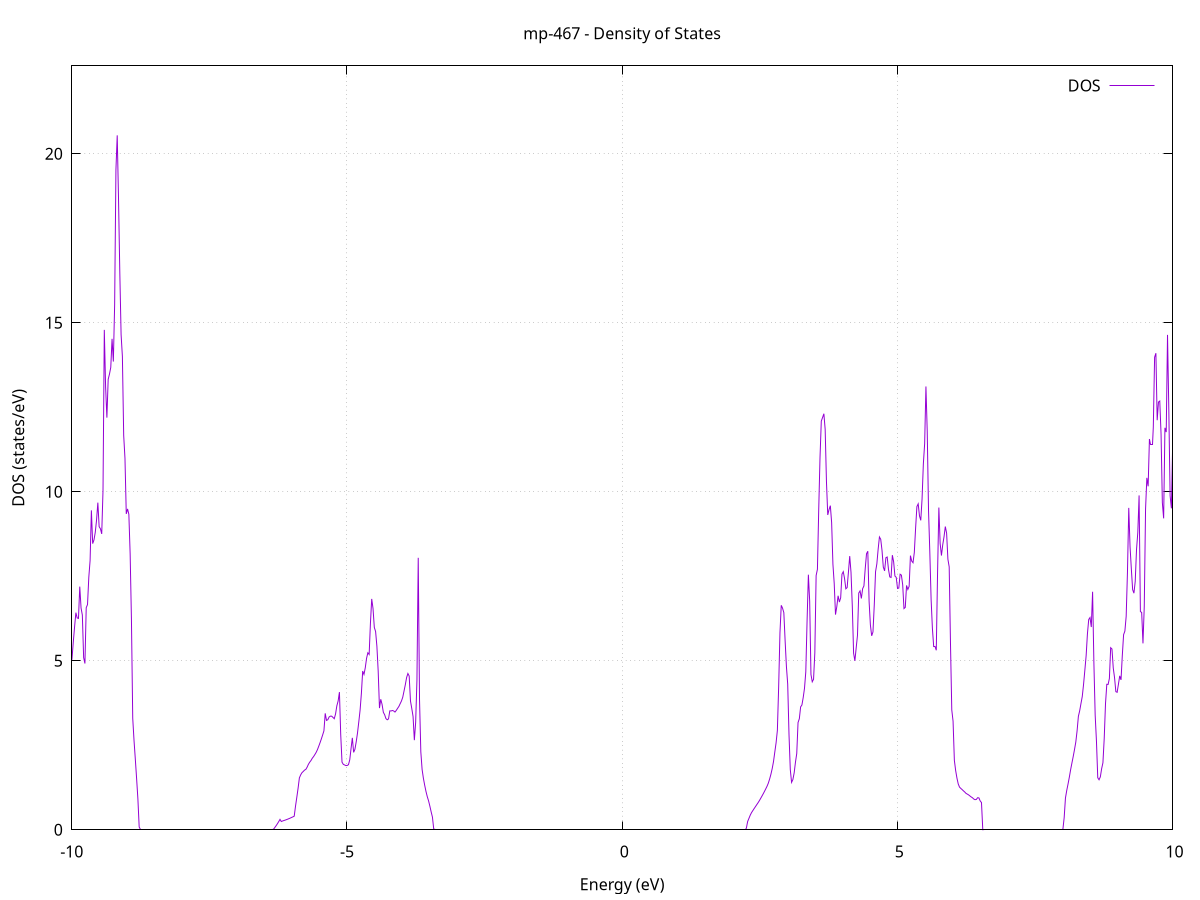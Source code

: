 set title 'mp-467 - Density of States'
set xlabel 'Energy (eV)'
set ylabel 'DOS (states/eV)'
set grid
set xrange [-10:10]
set yrange [0:22.599]
set xzeroaxis lt -1
set terminal png size 800,600
set output 'mp-467_dos_gnuplot.png'
plot '-' using 1:2 with lines title 'DOS'
-33.469600 0.000000
-33.446100 0.000000
-33.422700 0.000000
-33.399200 0.000000
-33.375700 0.000000
-33.352300 0.000000
-33.328800 0.000000
-33.305300 0.000000
-33.281800 0.000000
-33.258400 0.000000
-33.234900 0.000000
-33.211400 0.000000
-33.187900 0.000000
-33.164500 0.000000
-33.141000 0.000000
-33.117500 0.000000
-33.094000 0.000000
-33.070600 0.000000
-33.047100 0.000000
-33.023600 0.000000
-33.000200 0.000000
-32.976700 0.000000
-32.953200 0.000000
-32.929700 0.000000
-32.906300 0.000000
-32.882800 0.000000
-32.859300 0.000000
-32.835800 0.000000
-32.812400 0.000000
-32.788900 0.000000
-32.765400 0.000000
-32.741900 0.000000
-32.718500 0.000000
-32.695000 0.000000
-32.671500 0.000000
-32.648000 0.000000
-32.624600 0.000000
-32.601100 0.000000
-32.577600 0.000000
-32.554200 0.000000
-32.530700 0.000000
-32.507200 0.000000
-32.483700 0.000000
-32.460300 0.000000
-32.436800 0.000000
-32.413300 0.000000
-32.389800 0.000000
-32.366400 0.000000
-32.342900 0.000000
-32.319400 0.000000
-32.295900 0.000000
-32.272500 0.000000
-32.249000 0.000000
-32.225500 0.000000
-32.202000 0.000000
-32.178600 0.000000
-32.155100 0.000000
-32.131600 0.000000
-32.108200 0.000000
-32.084700 0.000000
-32.061200 0.000000
-32.037700 0.000000
-32.014300 0.000000
-31.990800 0.000000
-31.967300 0.000000
-31.943800 0.000000
-31.920400 0.000000
-31.896900 0.000000
-31.873400 0.000000
-31.849900 0.000000
-31.826500 0.000000
-31.803000 0.000000
-31.779500 0.000000
-31.756100 0.000000
-31.732600 0.000000
-31.709100 0.000000
-31.685600 0.000000
-31.662200 0.000000
-31.638700 0.000000
-31.615200 0.000000
-31.591700 0.000000
-31.568300 0.000000
-31.544800 0.000000
-31.521300 0.000000
-31.497800 0.000000
-31.474400 0.000000
-31.450900 0.000000
-31.427400 0.000000
-31.403900 0.000000
-31.380500 0.000000
-31.357000 0.000000
-31.333500 6.289900
-31.310100 12.701200
-31.286600 18.308400
-31.263100 42.505900
-31.239600 0.000000
-31.216200 0.000000
-31.192700 0.000000
-31.169200 0.000000
-31.145700 0.000000
-31.122300 0.000000
-31.098800 9.000800
-31.075300 10.774800
-31.051800 13.745400
-31.028400 34.895100
-31.004900 47.064800
-30.981400 0.000000
-30.958000 0.000000
-30.934500 0.000000
-30.911000 0.000000
-30.887500 0.000000
-30.864100 0.000000
-30.840600 0.000000
-30.817100 0.000000
-30.793600 0.000000
-30.770200 0.000000
-30.746700 0.000000
-30.723200 0.000000
-30.699700 0.000000
-30.676300 0.000000
-30.652800 0.000000
-30.629300 0.000000
-30.605800 0.000000
-30.582400 0.000000
-30.558900 0.000000
-30.535400 0.000000
-30.512000 0.000000
-30.488500 0.000000
-30.465000 0.000000
-30.441500 0.000000
-30.418100 0.000000
-30.394600 0.000000
-30.371100 0.000000
-30.347600 0.000000
-30.324200 0.000000
-30.300700 0.000000
-30.277200 0.000000
-30.253700 0.000000
-30.230300 0.000000
-30.206800 0.000000
-30.183300 0.000000
-30.159800 0.000000
-30.136400 0.000000
-30.112900 0.000000
-30.089400 0.000000
-30.066000 0.000000
-30.042500 0.000000
-30.019000 0.000000
-29.995500 0.000000
-29.972100 0.000000
-29.948600 0.000000
-29.925100 0.000000
-29.901600 0.000000
-29.878200 0.000000
-29.854700 0.000000
-29.831200 0.000000
-29.807700 0.000000
-29.784300 0.000000
-29.760800 0.000000
-29.737300 0.000000
-29.713900 0.000000
-29.690400 0.000000
-29.666900 0.000000
-29.643400 0.000000
-29.620000 0.000000
-29.596500 0.000000
-29.573000 0.000000
-29.549500 0.000000
-29.526100 0.000000
-29.502600 0.000000
-29.479100 0.000000
-29.455600 0.000000
-29.432200 0.000000
-29.408700 0.000000
-29.385200 0.000000
-29.361700 0.000000
-29.338300 0.000000
-29.314800 0.000000
-29.291300 0.000000
-29.267900 0.000000
-29.244400 0.000000
-29.220900 0.000000
-29.197400 0.000000
-29.174000 0.000000
-29.150500 0.000000
-29.127000 0.000000
-29.103500 0.000000
-29.080100 0.000000
-29.056600 0.000000
-29.033100 0.000000
-29.009600 0.000000
-28.986200 0.000000
-28.962700 0.000000
-28.939200 0.000000
-28.915800 0.000000
-28.892300 0.000000
-28.868800 0.000000
-28.845300 0.000000
-28.821900 0.000000
-28.798400 0.000000
-28.774900 0.000000
-28.751400 0.000000
-28.728000 0.000000
-28.704500 0.000000
-28.681000 0.000000
-28.657500 0.000000
-28.634100 0.000000
-28.610600 0.000000
-28.587100 0.000000
-28.563600 0.000000
-28.540200 0.000000
-28.516700 0.000000
-28.493200 0.000000
-28.469800 0.000000
-28.446300 0.000000
-28.422800 0.000000
-28.399300 0.000000
-28.375900 0.000000
-28.352400 0.000000
-28.328900 0.000000
-28.305400 0.000000
-28.282000 0.000000
-28.258500 0.000000
-28.235000 0.000000
-28.211500 0.000000
-28.188100 0.000000
-28.164600 0.000000
-28.141100 0.000000
-28.117600 0.000000
-28.094200 0.000000
-28.070700 0.000000
-28.047200 0.000000
-28.023800 0.000000
-28.000300 0.000000
-27.976800 0.000000
-27.953300 0.000000
-27.929900 0.000000
-27.906400 0.000000
-27.882900 0.000000
-27.859400 0.000000
-27.836000 0.000000
-27.812500 0.000000
-27.789000 0.000000
-27.765500 0.000000
-27.742100 0.000000
-27.718600 0.000000
-27.695100 0.000000
-27.671700 0.000000
-27.648200 0.000000
-27.624700 0.000000
-27.601200 0.000000
-27.577800 0.000000
-27.554300 0.000000
-27.530800 0.000000
-27.507300 0.000000
-27.483900 0.000000
-27.460400 0.000000
-27.436900 0.000000
-27.413400 0.000000
-27.390000 0.000000
-27.366500 0.000000
-27.343000 0.000000
-27.319500 0.000000
-27.296100 0.000000
-27.272600 0.000000
-27.249100 0.000000
-27.225700 0.000000
-27.202200 0.000000
-27.178700 0.000000
-27.155200 0.000000
-27.131800 0.000000
-27.108300 0.000000
-27.084800 0.000000
-27.061300 0.000000
-27.037900 0.000000
-27.014400 0.000000
-26.990900 0.000000
-26.967400 0.000000
-26.944000 0.000000
-26.920500 0.000000
-26.897000 0.000000
-26.873600 0.000000
-26.850100 0.000000
-26.826600 0.000000
-26.803100 0.000000
-26.779700 0.000000
-26.756200 0.000000
-26.732700 0.000000
-26.709200 0.000000
-26.685800 0.000000
-26.662300 0.000000
-26.638800 0.000000
-26.615300 0.000000
-26.591900 0.000000
-26.568400 0.000000
-26.544900 0.000000
-26.521400 0.000000
-26.498000 0.000000
-26.474500 0.000000
-26.451000 0.000000
-26.427600 0.000000
-26.404100 0.000000
-26.380600 0.000000
-26.357100 0.000000
-26.333700 0.000000
-26.310200 0.000000
-26.286700 0.000000
-26.263200 0.000000
-26.239800 0.000000
-26.216300 0.000000
-26.192800 0.000000
-26.169300 0.000000
-26.145900 0.000000
-26.122400 0.000000
-26.098900 0.000000
-26.075400 0.000000
-26.052000 0.000000
-26.028500 0.000000
-26.005000 0.000000
-25.981600 0.000000
-25.958100 0.000000
-25.934600 0.000000
-25.911100 0.000000
-25.887700 0.000000
-25.864200 0.000000
-25.840700 0.000000
-25.817200 0.000000
-25.793800 0.000000
-25.770300 0.000000
-25.746800 0.000000
-25.723300 0.000000
-25.699900 0.000000
-25.676400 0.000000
-25.652900 0.000000
-25.629500 0.000000
-25.606000 0.000000
-25.582500 0.000000
-25.559000 0.000000
-25.535600 0.000000
-25.512100 0.000000
-25.488600 0.000000
-25.465100 0.000000
-25.441700 0.000000
-25.418200 0.000000
-25.394700 0.000000
-25.371200 0.000000
-25.347800 0.000000
-25.324300 0.000000
-25.300800 0.000000
-25.277300 0.000000
-25.253900 0.000000
-25.230400 0.000000
-25.206900 0.000000
-25.183500 0.000000
-25.160000 0.000000
-25.136500 0.000000
-25.113000 0.000000
-25.089600 0.000000
-25.066100 0.000000
-25.042600 0.000000
-25.019100 0.000000
-24.995700 0.000000
-24.972200 0.000000
-24.948700 0.000000
-24.925200 0.000000
-24.901800 0.000000
-24.878300 0.000000
-24.854800 0.000000
-24.831400 0.000000
-24.807900 0.000000
-24.784400 0.000000
-24.760900 0.000000
-24.737500 0.000000
-24.714000 0.000000
-24.690500 0.000000
-24.667000 0.000000
-24.643600 0.000000
-24.620100 0.000000
-24.596600 0.000000
-24.573100 0.000000
-24.549700 0.000000
-24.526200 0.000000
-24.502700 0.000000
-24.479200 0.000000
-24.455800 0.000000
-24.432300 0.000000
-24.408800 0.000000
-24.385400 0.000000
-24.361900 0.000000
-24.338400 0.000000
-24.314900 0.000000
-24.291500 0.000000
-24.268000 0.000000
-24.244500 0.000000
-24.221000 0.000000
-24.197600 0.000000
-24.174100 0.000000
-24.150600 0.000000
-24.127100 0.000000
-24.103700 0.000000
-24.080200 0.000000
-24.056700 0.000000
-24.033200 0.000000
-24.009800 0.000000
-23.986300 0.000000
-23.962800 0.000000
-23.939400 0.000000
-23.915900 0.000000
-23.892400 0.000000
-23.868900 0.000000
-23.845500 0.000000
-23.822000 0.000000
-23.798500 0.000000
-23.775000 0.000000
-23.751600 0.000000
-23.728100 0.000000
-23.704600 0.000000
-23.681100 0.000000
-23.657700 0.000000
-23.634200 0.000000
-23.610700 0.000000
-23.587300 0.000000
-23.563800 0.000000
-23.540300 0.000000
-23.516800 0.000000
-23.493400 0.000000
-23.469900 0.000000
-23.446400 0.000000
-23.422900 0.000000
-23.399500 0.000000
-23.376000 0.000000
-23.352500 0.000000
-23.329000 0.000000
-23.305600 0.000000
-23.282100 0.000000
-23.258600 0.000000
-23.235100 0.000000
-23.211700 0.000000
-23.188200 0.000000
-23.164700 0.000000
-23.141300 0.000000
-23.117800 0.000000
-23.094300 0.000000
-23.070800 0.000000
-23.047400 0.000000
-23.023900 0.000000
-23.000400 0.000000
-22.976900 0.000000
-22.953500 0.000000
-22.930000 0.000000
-22.906500 0.000000
-22.883000 0.000000
-22.859600 0.000000
-22.836100 0.000000
-22.812600 0.000000
-22.789100 0.000000
-22.765700 0.000000
-22.742200 0.000000
-22.718700 0.000000
-22.695300 0.000000
-22.671800 0.000000
-22.648300 0.000000
-22.624800 0.000000
-22.601400 0.000000
-22.577900 0.000000
-22.554400 0.000000
-22.530900 0.000000
-22.507500 0.000000
-22.484000 0.000000
-22.460500 0.000000
-22.437000 0.000000
-22.413600 0.000000
-22.390100 0.000000
-22.366600 0.000000
-22.343200 0.000000
-22.319700 0.000000
-22.296200 0.000000
-22.272700 0.000000
-22.249300 0.000000
-22.225800 0.000000
-22.202300 0.000000
-22.178800 0.000000
-22.155400 0.000000
-22.131900 0.000000
-22.108400 0.000000
-22.084900 0.000000
-22.061500 0.000000
-22.038000 0.000000
-22.014500 0.000000
-21.991000 0.000000
-21.967600 0.000000
-21.944100 0.000000
-21.920600 0.000000
-21.897200 0.000000
-21.873700 0.000000
-21.850200 0.000000
-21.826700 0.000000
-21.803300 0.000000
-21.779800 0.000000
-21.756300 0.000000
-21.732800 0.000000
-21.709400 0.000000
-21.685900 0.000000
-21.662400 0.000000
-21.638900 0.000000
-21.615500 0.000000
-21.592000 0.000000
-21.568500 0.000000
-21.545100 0.000000
-21.521600 0.000000
-21.498100 0.000000
-21.474600 0.000000
-21.451200 0.000000
-21.427700 0.000000
-21.404200 0.000000
-21.380700 0.000000
-21.357300 0.000000
-21.333800 0.000000
-21.310300 0.000000
-21.286800 0.000000
-21.263400 0.000000
-21.239900 0.000000
-21.216400 0.000000
-21.192900 0.000000
-21.169500 0.000000
-21.146000 0.000000
-21.122500 0.000000
-21.099100 0.000000
-21.075600 0.000000
-21.052100 0.000000
-21.028600 0.000000
-21.005200 0.000000
-20.981700 0.000000
-20.958200 0.000000
-20.934700 0.000000
-20.911300 0.000000
-20.887800 0.000000
-20.864300 0.000000
-20.840800 0.000000
-20.817400 0.000000
-20.793900 0.000000
-20.770400 0.000000
-20.746900 0.000000
-20.723500 0.000000
-20.700000 0.000000
-20.676500 0.000000
-20.653100 0.000000
-20.629600 0.000000
-20.606100 0.000000
-20.582600 0.000000
-20.559200 0.000000
-20.535700 0.000000
-20.512200 0.000000
-20.488700 0.000000
-20.465300 0.000000
-20.441800 0.000000
-20.418300 0.000000
-20.394800 0.000000
-20.371400 0.000000
-20.347900 0.000000
-20.324400 0.000000
-20.301000 0.000000
-20.277500 0.000000
-20.254000 0.000000
-20.230500 0.000000
-20.207100 0.000000
-20.183600 0.000000
-20.160100 0.000000
-20.136600 0.000000
-20.113200 0.000000
-20.089700 0.000000
-20.066200 0.000000
-20.042700 0.000000
-20.019300 0.000000
-19.995800 0.000000
-19.972300 0.000000
-19.948800 0.000000
-19.925400 0.000000
-19.901900 0.000000
-19.878400 0.000000
-19.855000 0.000000
-19.831500 0.000000
-19.808000 0.000000
-19.784500 0.000000
-19.761100 0.000000
-19.737600 0.000000
-19.714100 0.000000
-19.690600 0.000000
-19.667200 0.000000
-19.643700 0.000000
-19.620200 0.000000
-19.596700 0.000000
-19.573300 0.000000
-19.549800 0.000000
-19.526300 0.000000
-19.502900 0.000000
-19.479400 0.000000
-19.455900 0.000000
-19.432400 0.000000
-19.409000 0.000000
-19.385500 0.000000
-19.362000 0.000000
-19.338500 0.000000
-19.315100 0.000000
-19.291600 0.000000
-19.268100 0.000000
-19.244600 0.000000
-19.221200 0.000000
-19.197700 0.000000
-19.174200 0.000000
-19.150700 0.000000
-19.127300 0.000000
-19.103800 0.000000
-19.080300 0.000000
-19.056900 0.000000
-19.033400 0.000000
-19.009900 0.000000
-18.986400 0.000000
-18.963000 0.000000
-18.939500 0.000000
-18.916000 0.000000
-18.892500 0.000000
-18.869100 0.000000
-18.845600 0.000000
-18.822100 0.000000
-18.798600 0.000000
-18.775200 0.000000
-18.751700 0.000000
-18.728200 0.000000
-18.704700 0.000000
-18.681300 0.000000
-18.657800 0.000000
-18.634300 0.000000
-18.610900 0.000000
-18.587400 0.000000
-18.563900 0.000000
-18.540400 0.000000
-18.517000 0.000000
-18.493500 0.000000
-18.470000 0.000000
-18.446500 0.000000
-18.423100 0.000000
-18.399600 0.000000
-18.376100 0.000000
-18.352600 0.000000
-18.329200 0.000000
-18.305700 0.000000
-18.282200 0.000000
-18.258800 0.000000
-18.235300 0.000000
-18.211800 0.000000
-18.188300 0.000000
-18.164900 0.000000
-18.141400 0.000000
-18.117900 0.000000
-18.094400 0.000000
-18.071000 0.000000
-18.047500 0.000000
-18.024000 0.000000
-18.000500 0.000000
-17.977100 0.000000
-17.953600 0.000000
-17.930100 0.000000
-17.906600 0.000000
-17.883200 0.000000
-17.859700 0.000000
-17.836200 0.000000
-17.812800 0.000000
-17.789300 0.000000
-17.765800 0.000000
-17.742300 0.000000
-17.718900 0.000000
-17.695400 0.000000
-17.671900 0.000000
-17.648400 0.000000
-17.625000 0.000000
-17.601500 0.000000
-17.578000 0.000000
-17.554500 0.000000
-17.531100 0.000000
-17.507600 0.000000
-17.484100 0.000000
-17.460700 0.000000
-17.437200 0.000000
-17.413700 0.000000
-17.390200 0.000000
-17.366800 0.000000
-17.343300 0.000000
-17.319800 0.000000
-17.296300 0.000000
-17.272900 0.000000
-17.249400 0.000000
-17.225900 0.000000
-17.202400 0.000000
-17.179000 0.000000
-17.155500 0.000000
-17.132000 0.000000
-17.108500 0.000000
-17.085100 0.000000
-17.061600 0.000000
-17.038100 0.000000
-17.014700 0.000000
-16.991200 0.000000
-16.967700 0.000000
-16.944200 0.000000
-16.920800 0.000000
-16.897300 0.000000
-16.873800 0.000000
-16.850300 0.000000
-16.826900 0.000000
-16.803400 0.000000
-16.779900 0.000000
-16.756400 0.000000
-16.733000 0.000000
-16.709500 0.000000
-16.686000 0.000000
-16.662500 0.000000
-16.639100 0.000000
-16.615600 0.000000
-16.592100 0.000000
-16.568700 0.000000
-16.545200 0.000000
-16.521700 0.000000
-16.498200 0.000000
-16.474800 0.000000
-16.451300 0.000000
-16.427800 0.000000
-16.404300 0.000000
-16.380900 0.000000
-16.357400 0.000000
-16.333900 0.000000
-16.310400 0.000000
-16.287000 0.000000
-16.263500 0.000000
-16.240000 0.000000
-16.216600 0.000000
-16.193100 0.000000
-16.169600 0.000000
-16.146100 0.000000
-16.122700 0.000000
-16.099200 0.000000
-16.075700 0.000000
-16.052200 0.000000
-16.028800 0.000000
-16.005300 0.000000
-15.981800 0.000000
-15.958300 0.000000
-15.934900 0.000000
-15.911400 0.000000
-15.887900 0.000000
-15.864400 0.000000
-15.841000 0.000000
-15.817500 0.000000
-15.794000 0.000000
-15.770600 0.000000
-15.747100 0.000000
-15.723600 0.000000
-15.700100 0.000000
-15.676700 0.000000
-15.653200 0.000000
-15.629700 0.000000
-15.606200 0.000000
-15.582800 0.000000
-15.559300 0.000000
-15.535800 0.000000
-15.512300 0.000000
-15.488900 0.000000
-15.465400 0.000000
-15.441900 0.000000
-15.418500 0.000000
-15.395000 0.000000
-15.371500 0.000000
-15.348000 0.000000
-15.324600 0.000000
-15.301100 0.000000
-15.277600 0.000000
-15.254100 0.000000
-15.230700 0.000000
-15.207200 0.000000
-15.183700 0.000000
-15.160200 0.000000
-15.136800 0.000000
-15.113300 0.000000
-15.089800 0.000000
-15.066300 0.000000
-15.042900 0.000000
-15.019400 0.000000
-14.995900 0.000000
-14.972500 0.000000
-14.949000 0.000000
-14.925500 0.000000
-14.902000 0.000000
-14.878600 0.000000
-14.855100 0.000000
-14.831600 0.000000
-14.808100 0.000000
-14.784700 0.000000
-14.761200 0.000000
-14.737700 0.000000
-14.714200 0.000000
-14.690800 0.000000
-14.667300 0.000000
-14.643800 0.000000
-14.620300 0.000000
-14.596900 0.000000
-14.573400 0.000000
-14.549900 0.000000
-14.526500 0.000000
-14.503000 0.000000
-14.479500 0.000000
-14.456000 0.000000
-14.432600 0.000000
-14.409100 0.000000
-14.385600 0.000000
-14.362100 0.000000
-14.338700 0.000000
-14.315200 0.000000
-14.291700 0.000000
-14.268200 0.000000
-14.244800 0.000000
-14.221300 0.000000
-14.197800 0.000000
-14.174400 0.000000
-14.150900 0.000000
-14.127400 0.000000
-14.103900 0.000000
-14.080500 0.000000
-14.057000 0.000000
-14.033500 0.000000
-14.010000 0.000000
-13.986600 0.000000
-13.963100 0.000000
-13.939600 0.000000
-13.916100 0.000000
-13.892700 0.000000
-13.869200 0.000000
-13.845700 0.000000
-13.822200 0.000000
-13.798800 0.000000
-13.775300 0.000000
-13.751800 0.000000
-13.728400 0.000000
-13.704900 0.000000
-13.681400 0.000000
-13.657900 0.000000
-13.634500 0.000000
-13.611000 0.000000
-13.587500 0.000000
-13.564000 0.000000
-13.540600 0.000000
-13.517100 0.000000
-13.493600 0.000000
-13.470100 0.000000
-13.446700 0.000000
-13.423200 0.000000
-13.399700 0.000000
-13.376300 0.000000
-13.352800 0.000000
-13.329300 0.000000
-13.305800 0.000000
-13.282400 0.000000
-13.258900 0.000000
-13.235400 0.000000
-13.211900 0.000000
-13.188500 0.000000
-13.165000 0.000000
-13.141500 0.000000
-13.118000 0.000000
-13.094600 0.000000
-13.071100 0.000000
-13.047600 0.000000
-13.024100 0.000000
-13.000700 0.000000
-12.977200 0.000000
-12.953700 0.000000
-12.930300 0.000000
-12.906800 0.000000
-12.883300 0.000000
-12.859800 0.000000
-12.836400 0.000000
-12.812900 0.000000
-12.789400 0.000000
-12.765900 0.000000
-12.742500 0.000000
-12.719000 0.000000
-12.695500 0.000000
-12.672000 0.000000
-12.648600 0.000000
-12.625100 0.000000
-12.601600 0.000000
-12.578100 0.000000
-12.554700 0.000000
-12.531200 0.000000
-12.507700 0.000000
-12.484300 0.000000
-12.460800 0.000000
-12.437300 0.000000
-12.413800 0.000000
-12.390400 0.000000
-12.366900 0.000000
-12.343400 0.000000
-12.319900 0.000000
-12.296500 0.000000
-12.273000 0.000000
-12.249500 0.000000
-12.226000 0.000000
-12.202600 0.000000
-12.179100 0.000000
-12.155600 0.000000
-12.132200 0.000000
-12.108700 0.000000
-12.085200 0.000000
-12.061700 0.000000
-12.038300 0.000000
-12.014800 0.000000
-11.991300 0.000000
-11.967800 0.000000
-11.944400 0.000000
-11.920900 0.000000
-11.897400 0.000000
-11.873900 0.000000
-11.850500 0.000000
-11.827000 0.000000
-11.803500 0.000000
-11.780000 0.000000
-11.756600 0.000000
-11.733100 0.000000
-11.709600 0.000000
-11.686200 0.000000
-11.662700 0.000000
-11.639200 0.000000
-11.615700 0.000000
-11.592300 0.000000
-11.568800 0.000000
-11.545300 0.000000
-11.521800 0.000000
-11.498400 0.000000
-11.474900 0.943600
-11.451400 1.438200
-11.427900 2.261600
-11.404500 3.155100
-11.381000 3.893700
-11.357500 5.343600
-11.334000 7.775800
-11.310600 12.206900
-11.287100 11.906200
-11.263600 10.348600
-11.240200 9.857900
-11.216700 6.862300
-11.193200 5.740400
-11.169700 4.958300
-11.146300 4.598100
-11.122800 4.261800
-11.099300 3.988500
-11.075800 4.187700
-11.052400 4.349800
-11.028900 4.502300
-11.005400 4.905600
-10.981900 6.393000
-10.958500 5.770500
-10.935000 3.781600
-10.911500 2.903000
-10.888100 2.435700
-10.864600 1.894900
-10.841100 1.186800
-10.817600 1.620700
-10.794200 2.205100
-10.770700 2.645900
-10.747200 3.129800
-10.723700 3.720800
-10.700300 4.551300
-10.676800 5.444300
-10.653300 5.873000
-10.629800 6.896600
-10.606400 6.790400
-10.582900 6.824500
-10.559400 5.803400
-10.535900 6.119400
-10.512500 4.016300
-10.489000 3.305800
-10.465500 3.041100
-10.442100 2.893600
-10.418600 2.845300
-10.395100 2.710800
-10.371600 2.922200
-10.348200 2.781500
-10.324700 2.480200
-10.301200 2.300600
-10.277700 2.286200
-10.254300 2.522400
-10.230800 3.038700
-10.207300 3.346700
-10.183800 3.528800
-10.160400 3.702900
-10.136900 3.885300
-10.113400 4.195000
-10.090000 4.611300
-10.066500 4.513500
-10.043000 4.750800
-10.019500 4.777300
-9.996100 5.068400
-9.972600 5.557900
-9.949100 6.007900
-9.925600 6.423400
-9.902200 6.267100
-9.878700 6.253200
-9.855200 7.193700
-9.831700 6.562400
-9.808300 6.350600
-9.784800 5.092900
-9.761300 4.918800
-9.737800 6.570000
-9.714400 6.662900
-9.690900 7.469900
-9.667400 7.965400
-9.644000 9.450400
-9.620500 8.465800
-9.597000 8.573600
-9.573500 8.799600
-9.550100 9.163200
-9.526600 9.677900
-9.503100 8.967700
-9.479600 8.904500
-9.456200 8.752600
-9.432700 10.040600
-9.409200 14.788700
-9.385700 13.104300
-9.362300 12.191600
-9.338800 13.326500
-9.315300 13.481300
-9.291800 13.678200
-9.268400 14.524000
-9.244900 13.851800
-9.221400 15.528800
-9.198000 19.523400
-9.174500 20.544200
-9.151000 18.670500
-9.127500 16.485200
-9.104100 14.649500
-9.080600 14.001600
-9.057100 11.668000
-9.033600 10.984800
-9.010200 9.344600
-8.986700 9.491600
-8.963200 9.333100
-8.939700 8.163600
-8.916300 6.235800
-8.892800 3.299900
-8.869300 2.641500
-8.845900 2.094800
-8.822400 1.516400
-8.798900 0.910100
-8.775400 0.080900
-8.752000 0.000000
-8.728500 0.000000
-8.705000 0.000000
-8.681500 0.000000
-8.658100 0.000000
-8.634600 0.000000
-8.611100 0.000000
-8.587600 0.000000
-8.564200 0.000000
-8.540700 0.000000
-8.517200 0.000000
-8.493700 0.000000
-8.470300 0.000000
-8.446800 0.000000
-8.423300 0.000000
-8.399900 0.000000
-8.376400 0.000000
-8.352900 0.000000
-8.329400 0.000000
-8.306000 0.000000
-8.282500 0.000000
-8.259000 0.000000
-8.235500 0.000000
-8.212100 0.000000
-8.188600 0.000000
-8.165100 0.000000
-8.141600 0.000000
-8.118200 0.000000
-8.094700 0.000000
-8.071200 0.000000
-8.047800 0.000000
-8.024300 0.000000
-8.000800 0.000000
-7.977300 0.000000
-7.953900 0.000000
-7.930400 0.000000
-7.906900 0.000000
-7.883400 0.000000
-7.860000 0.000000
-7.836500 0.000000
-7.813000 0.000000
-7.789500 0.000000
-7.766100 0.000000
-7.742600 0.000000
-7.719100 0.000000
-7.695600 0.000000
-7.672200 0.000000
-7.648700 0.000000
-7.625200 0.000000
-7.601800 0.000000
-7.578300 0.000000
-7.554800 0.000000
-7.531300 0.000000
-7.507900 0.000000
-7.484400 0.000000
-7.460900 0.000000
-7.437400 0.000000
-7.414000 0.000000
-7.390500 0.000000
-7.367000 0.000000
-7.343500 0.000000
-7.320100 0.000000
-7.296600 0.000000
-7.273100 0.000000
-7.249600 0.000000
-7.226200 0.000000
-7.202700 0.000000
-7.179200 0.000000
-7.155800 0.000000
-7.132300 0.000000
-7.108800 0.000000
-7.085300 0.000000
-7.061900 0.000000
-7.038400 0.000000
-7.014900 0.000000
-6.991400 0.000000
-6.968000 0.000000
-6.944500 0.000000
-6.921000 0.000000
-6.897500 0.000000
-6.874100 0.000000
-6.850600 0.000000
-6.827100 0.000000
-6.803700 0.000000
-6.780200 0.000000
-6.756700 0.000000
-6.733200 0.000000
-6.709800 0.000000
-6.686300 0.000000
-6.662800 0.000000
-6.639300 0.000000
-6.615900 0.000000
-6.592400 0.000000
-6.568900 0.000000
-6.545400 0.000000
-6.522000 0.000000
-6.498500 0.000000
-6.475000 0.000000
-6.451500 0.000000
-6.428100 0.000000
-6.404600 0.000000
-6.381100 0.000000
-6.357700 0.000000
-6.334200 0.016600
-6.310700 0.067400
-6.287200 0.121100
-6.263800 0.179100
-6.240300 0.241200
-6.216800 0.307500
-6.193300 0.244600
-6.169900 0.259700
-6.146400 0.273300
-6.122900 0.286000
-6.099400 0.299800
-6.076000 0.314900
-6.052500 0.330400
-6.029000 0.347500
-6.005600 0.364900
-5.982100 0.382500
-5.958600 0.401600
-5.935100 0.696300
-5.911700 0.957800
-5.888200 1.228400
-5.864700 1.534500
-5.841200 1.624300
-5.817800 1.688300
-5.794300 1.725100
-5.770800 1.765200
-5.747300 1.786900
-5.723900 1.852800
-5.700400 1.938100
-5.676900 2.000300
-5.653400 2.049800
-5.630000 2.117000
-5.606500 2.165600
-5.583000 2.226500
-5.559600 2.290600
-5.536100 2.372000
-5.512600 2.472000
-5.489100 2.576600
-5.465700 2.686700
-5.442200 2.803700
-5.418700 2.926800
-5.395200 3.444000
-5.371800 3.236200
-5.348300 3.255700
-5.324800 3.336200
-5.301300 3.362000
-5.277900 3.360800
-5.254400 3.323800
-5.230900 3.285700
-5.207400 3.426800
-5.184000 3.666500
-5.160500 3.811400
-5.137000 4.073300
-5.113600 2.816500
-5.090100 2.001300
-5.066600 1.935700
-5.043100 1.917800
-5.019700 1.898900
-4.996200 1.902000
-4.972700 1.926300
-4.949200 2.071200
-4.925800 2.404900
-4.902300 2.719800
-4.878800 2.289700
-4.855300 2.382100
-4.831900 2.603600
-4.808400 2.866200
-4.784900 3.195700
-4.761500 3.539800
-4.738000 4.035800
-4.714500 4.696300
-4.691000 4.595500
-4.667600 4.790500
-4.644100 5.071900
-4.620600 5.236300
-4.597100 5.186400
-4.573700 6.111300
-4.550200 6.829200
-4.526700 6.547100
-4.503200 5.985900
-4.479800 5.866400
-4.456300 5.428600
-4.432800 4.695900
-4.409300 3.600000
-4.385900 3.861000
-4.362400 3.710600
-4.338900 3.474800
-4.315500 3.403400
-4.292000 3.289400
-4.268500 3.253500
-4.245000 3.280100
-4.221600 3.517600
-4.198100 3.515200
-4.174600 3.529200
-4.151100 3.515000
-4.127700 3.482400
-4.104200 3.531700
-4.080700 3.591100
-4.057200 3.647700
-4.033800 3.728200
-4.010300 3.808400
-3.986800 3.918900
-3.963400 4.102400
-3.939900 4.289700
-3.916400 4.503100
-3.892900 4.623500
-3.869500 4.548200
-3.846000 3.810000
-3.822500 3.589100
-3.799000 3.350000
-3.775600 2.650300
-3.752100 3.171600
-3.728600 4.426000
-3.705100 8.046500
-3.681700 3.848300
-3.658200 2.305800
-3.634700 1.783300
-3.611200 1.522100
-3.587800 1.317900
-3.564300 1.133300
-3.540800 0.979800
-3.517400 0.856800
-3.493900 0.700400
-3.470400 0.530700
-3.446900 0.373000
-3.423500 0.020600
-3.400000 0.000000
-3.376500 0.000000
-3.353000 0.000000
-3.329600 0.000000
-3.306100 0.000000
-3.282600 0.000000
-3.259100 0.000000
-3.235700 0.000000
-3.212200 0.000000
-3.188700 0.000000
-3.165200 0.000000
-3.141800 0.000000
-3.118300 0.000000
-3.094800 0.000000
-3.071400 0.000000
-3.047900 0.000000
-3.024400 0.000000
-3.000900 0.000000
-2.977500 0.000000
-2.954000 0.000000
-2.930500 0.000000
-2.907000 0.000000
-2.883600 0.000000
-2.860100 0.000000
-2.836600 0.000000
-2.813100 0.000000
-2.789700 0.000000
-2.766200 0.000000
-2.742700 0.000000
-2.719300 0.000000
-2.695800 0.000000
-2.672300 0.000000
-2.648800 0.000000
-2.625400 0.000000
-2.601900 0.000000
-2.578400 0.000000
-2.554900 0.000000
-2.531500 0.000000
-2.508000 0.000000
-2.484500 0.000000
-2.461000 0.000000
-2.437600 0.000000
-2.414100 0.000000
-2.390600 0.000000
-2.367100 0.000000
-2.343700 0.000000
-2.320200 0.000000
-2.296700 0.000000
-2.273300 0.000000
-2.249800 0.000000
-2.226300 0.000000
-2.202800 0.000000
-2.179400 0.000000
-2.155900 0.000000
-2.132400 0.000000
-2.108900 0.000000
-2.085500 0.000000
-2.062000 0.000000
-2.038500 0.000000
-2.015000 0.000000
-1.991600 0.000000
-1.968100 0.000000
-1.944600 0.000000
-1.921100 0.000000
-1.897700 0.000000
-1.874200 0.000000
-1.850700 0.000000
-1.827300 0.000000
-1.803800 0.000000
-1.780300 0.000000
-1.756800 0.000000
-1.733400 0.000000
-1.709900 0.000000
-1.686400 0.000000
-1.662900 0.000000
-1.639500 0.000000
-1.616000 0.000000
-1.592500 0.000000
-1.569000 0.000000
-1.545600 0.000000
-1.522100 0.000000
-1.498600 0.000000
-1.475200 0.000000
-1.451700 0.000000
-1.428200 0.000000
-1.404700 0.000000
-1.381300 0.000000
-1.357800 0.000000
-1.334300 0.000000
-1.310800 0.000000
-1.287400 0.000000
-1.263900 0.000000
-1.240400 0.000000
-1.216900 0.000000
-1.193500 0.000000
-1.170000 0.000000
-1.146500 0.000000
-1.123000 0.000000
-1.099600 0.000000
-1.076100 0.000000
-1.052600 0.000000
-1.029200 0.000000
-1.005700 0.000000
-0.982200 0.000000
-0.958700 0.000000
-0.935300 0.000000
-0.911800 0.000000
-0.888300 0.000000
-0.864800 0.000000
-0.841400 0.000000
-0.817900 0.000000
-0.794400 0.000000
-0.770900 0.000000
-0.747500 0.000000
-0.724000 0.000000
-0.700500 0.000000
-0.677100 0.000000
-0.653600 0.000000
-0.630100 0.000000
-0.606600 0.000000
-0.583200 0.000000
-0.559700 0.000000
-0.536200 0.000000
-0.512700 0.000000
-0.489300 0.000000
-0.465800 0.000000
-0.442300 0.000000
-0.418800 0.000000
-0.395400 0.000000
-0.371900 0.000000
-0.348400 0.000000
-0.324900 0.000000
-0.301500 0.000000
-0.278000 0.000000
-0.254500 0.000000
-0.231100 0.000000
-0.207600 0.000000
-0.184100 0.000000
-0.160600 0.000000
-0.137200 0.000000
-0.113700 0.000000
-0.090200 0.000000
-0.066700 0.000000
-0.043300 0.000000
-0.019800 0.000000
0.003700 0.000000
0.027200 0.000000
0.050600 0.000000
0.074100 0.000000
0.097600 0.000000
0.121100 0.000000
0.144500 0.000000
0.168000 0.000000
0.191500 0.000000
0.214900 0.000000
0.238400 0.000000
0.261900 0.000000
0.285400 0.000000
0.308800 0.000000
0.332300 0.000000
0.355800 0.000000
0.379300 0.000000
0.402700 0.000000
0.426200 0.000000
0.449700 0.000000
0.473200 0.000000
0.496600 0.000000
0.520100 0.000000
0.543600 0.000000
0.567000 0.000000
0.590500 0.000000
0.614000 0.000000
0.637500 0.000000
0.660900 0.000000
0.684400 0.000000
0.707900 0.000000
0.731400 0.000000
0.754800 0.000000
0.778300 0.000000
0.801800 0.000000
0.825300 0.000000
0.848700 0.000000
0.872200 0.000000
0.895700 0.000000
0.919200 0.000000
0.942600 0.000000
0.966100 0.000000
0.989600 0.000000
1.013000 0.000000
1.036500 0.000000
1.060000 0.000000
1.083500 0.000000
1.106900 0.000000
1.130400 0.000000
1.153900 0.000000
1.177400 0.000000
1.200800 0.000000
1.224300 0.000000
1.247800 0.000000
1.271300 0.000000
1.294700 0.000000
1.318200 0.000000
1.341700 0.000000
1.365100 0.000000
1.388600 0.000000
1.412100 0.000000
1.435600 0.000000
1.459000 0.000000
1.482500 0.000000
1.506000 0.000000
1.529500 0.000000
1.552900 0.000000
1.576400 0.000000
1.599900 0.000000
1.623400 0.000000
1.646800 0.000000
1.670300 0.000000
1.693800 0.000000
1.717300 0.000000
1.740700 0.000000
1.764200 0.000000
1.787700 0.000000
1.811100 0.000000
1.834600 0.000000
1.858100 0.000000
1.881600 0.000000
1.905000 0.000000
1.928500 0.000000
1.952000 0.000000
1.975500 0.000000
1.998900 0.000000
2.022400 0.000000
2.045900 0.000000
2.069400 0.000000
2.092800 0.000000
2.116300 0.000000
2.139800 0.000000
2.163300 0.000000
2.186700 0.000000
2.210200 0.000000
2.233700 0.000000
2.257100 0.048300
2.280600 0.245600
2.304100 0.338800
2.327600 0.432200
2.351000 0.507200
2.374500 0.567300
2.398000 0.626400
2.421500 0.682800
2.444900 0.740600
2.468400 0.796800
2.491900 0.857600
2.515400 0.924000
2.538800 0.991700
2.562300 1.061500
2.585800 1.134100
2.609200 1.209200
2.632700 1.287700
2.656200 1.379700
2.679700 1.501500
2.703100 1.641900
2.726600 1.809800
2.750100 2.016800
2.773600 2.297100
2.797000 2.570700
2.820500 2.938500
2.844000 4.239600
2.867500 5.824100
2.890900 6.640700
2.914400 6.556800
2.937900 6.424200
2.961400 5.590100
2.984800 4.831600
3.008300 4.307700
3.031800 2.818200
3.055200 1.782900
3.078700 1.402100
3.102200 1.485200
3.125700 1.683800
3.149100 1.997500
3.172600 2.256000
3.196100 3.172200
3.219600 3.286600
3.243000 3.634900
3.266500 3.691300
3.290000 3.913100
3.313500 4.187200
3.336900 4.671300
3.360400 6.190500
3.383900 7.545600
3.407300 6.767800
3.430800 4.596700
3.454300 4.377600
3.477800 4.452400
3.501200 5.236500
3.524700 7.520700
3.548200 7.706900
3.571700 9.460700
3.595100 11.005600
3.618600 12.090600
3.642100 12.197200
3.665600 12.308300
3.689000 11.843000
3.712500 10.294300
3.736000 9.313500
3.759500 9.473900
3.782900 9.588900
3.806400 9.087500
3.829900 7.853900
3.853300 7.289000
3.876800 6.365200
3.900300 6.600400
3.923800 6.922800
3.947200 6.737000
3.970700 6.863400
3.994200 7.561800
4.017700 7.635600
4.041100 7.434800
4.064600 7.128600
4.088100 7.164700
4.111600 7.623300
4.135000 8.095800
4.158500 7.617500
4.182000 6.617600
4.205500 5.223300
4.228900 4.997300
4.252400 5.379900
4.275900 5.748500
4.299300 7.003200
4.322800 7.067500
4.346300 6.843000
4.369800 7.132500
4.393200 7.213900
4.416700 7.724200
4.440200 8.165800
4.463700 8.241000
4.487100 6.760100
4.510600 6.060000
4.534100 5.738100
4.557600 5.853200
4.581000 6.646000
4.604500 7.635600
4.628000 7.866400
4.651400 8.297600
4.674900 8.661900
4.698400 8.594300
4.721900 8.263500
4.745300 7.770200
4.768800 7.659100
4.792300 8.048200
4.815800 8.069600
4.839200 7.706100
4.862700 7.480400
4.886200 7.464900
4.909700 8.124400
4.933100 7.928500
4.956600 7.507100
4.980100 7.467400
5.003600 7.139500
5.027000 7.150900
5.050500 7.560300
5.074000 7.533800
5.097400 7.249400
5.120900 6.543700
5.144400 6.578700
5.167900 7.228500
5.191300 7.109400
5.214800 7.201800
5.238300 8.110500
5.261800 7.948200
5.285200 7.900100
5.308700 8.203200
5.332200 8.922800
5.355700 9.562000
5.379100 9.642400
5.402600 9.287200
5.426100 9.153700
5.449500 9.784300
5.473000 10.822500
5.496500 11.419300
5.520000 13.113500
5.543400 11.792800
5.566900 9.450300
5.590400 8.218400
5.613900 6.819200
5.637300 5.959300
5.660800 5.420800
5.684300 5.422800
5.707800 5.310400
5.731200 7.603200
5.754700 9.532700
5.778200 8.468800
5.801700 8.112900
5.825100 8.430700
5.848600 8.667800
5.872100 8.970500
5.895500 8.776000
5.919000 8.004500
5.942500 7.777600
5.966000 5.507000
5.989400 3.546400
6.012900 3.211200
6.036400 2.055700
6.059900 1.752400
6.083300 1.529400
6.106800 1.355500
6.130300 1.261300
6.153800 1.223800
6.177200 1.189400
6.200700 1.152600
6.224200 1.118300
6.247700 1.077500
6.271100 1.055600
6.294600 1.032600
6.318100 1.001800
6.341500 0.972100
6.365000 0.947400
6.388500 0.910400
6.412000 0.890300
6.435400 0.896700
6.458900 0.948400
6.482400 0.942900
6.505900 0.853000
6.529300 0.805600
6.552800 0.001300
6.576300 0.000000
6.599800 0.000000
6.623200 0.000000
6.646700 0.000000
6.670200 0.000000
6.693600 0.000000
6.717100 0.000000
6.740600 0.000000
6.764100 0.000000
6.787500 0.000000
6.811000 0.000000
6.834500 0.000000
6.858000 0.000000
6.881400 0.000000
6.904900 0.000000
6.928400 0.000000
6.951900 0.000000
6.975300 0.000000
6.998800 0.000000
7.022300 0.000000
7.045800 0.000000
7.069200 0.000000
7.092700 0.000000
7.116200 0.000000
7.139600 0.000000
7.163100 0.000000
7.186600 0.000000
7.210100 0.000000
7.233500 0.000000
7.257000 0.000000
7.280500 0.000000
7.304000 0.000000
7.327400 0.000000
7.350900 0.000000
7.374400 0.000000
7.397900 0.000000
7.421300 0.000000
7.444800 0.000000
7.468300 0.000000
7.491800 0.000000
7.515200 0.000000
7.538700 0.000000
7.562200 0.000000
7.585600 0.000000
7.609100 0.000000
7.632600 0.000000
7.656100 0.000000
7.679500 0.000000
7.703000 0.000000
7.726500 0.000000
7.750000 0.000000
7.773400 0.000000
7.796900 0.000000
7.820400 0.000000
7.843900 0.000000
7.867300 0.000000
7.890800 0.000000
7.914300 0.000000
7.937700 0.000000
7.961200 0.000000
7.984700 0.000000
8.008200 0.011000
8.031600 0.356000
8.055100 0.939900
8.078600 1.165000
8.102100 1.355200
8.125500 1.555300
8.149000 1.777800
8.172500 1.975700
8.196000 2.167200
8.219400 2.372800
8.242900 2.594900
8.266400 2.926500
8.289900 3.355200
8.313300 3.518400
8.336800 3.734000
8.360300 3.941400
8.383700 4.295800
8.407200 4.717700
8.430700 5.146200
8.454200 5.795300
8.477600 6.220500
8.501100 6.278700
8.524600 5.998000
8.548100 7.040900
8.571500 4.953600
8.595000 3.391700
8.618500 2.614500
8.642000 1.538800
8.665400 1.479400
8.688900 1.565600
8.712400 1.805600
8.735800 1.981600
8.759300 2.700400
8.782800 3.733100
8.806300 4.304500
8.829700 4.298900
8.853200 4.474900
8.876700 5.386500
8.900200 5.348400
8.923600 4.786400
8.947100 4.497900
8.970600 4.085900
8.994100 4.067000
9.017500 4.305100
9.041000 4.553700
9.064500 4.434500
9.088000 5.155200
9.111400 5.771400
9.134900 5.878500
9.158400 6.314900
9.181800 7.626900
9.205300 9.523700
9.228800 8.372500
9.252300 7.714700
9.275700 7.104300
9.299200 6.999000
9.322700 7.348200
9.346200 8.287400
9.369600 8.793800
9.393100 9.891200
9.416600 6.458100
9.440100 6.426600
9.463500 5.514300
9.487000 6.605500
9.510500 9.491600
9.534000 10.411000
9.557400 10.161400
9.580900 11.559500
9.604400 11.409200
9.627800 11.409200
9.651300 11.910800
9.674800 13.979900
9.698300 14.098900
9.721700 12.116400
9.745200 12.654100
9.768700 12.683800
9.792200 11.706200
9.815600 9.678500
9.839100 9.212800
9.862600 11.891600
9.886100 11.765100
9.909500 14.641200
9.933000 12.436000
9.956500 9.881700
9.979900 9.510100
10.003400 11.443500
10.026900 13.554200
10.050400 14.359000
10.073800 11.917400
10.097300 7.305300
10.120800 4.228000
10.144300 3.375500
10.167700 5.509500
10.191200 7.340800
10.214700 9.536600
10.238200 11.524000
10.261600 13.623000
10.285100 11.415200
10.308600 9.333100
10.332100 7.272600
10.355500 7.281800
10.379000 6.805500
10.402500 8.284600
10.425900 11.847000
10.449400 22.101600
10.472900 20.725400
10.496400 18.097300
10.519800 20.575600
10.543300 22.501100
10.566800 32.599900
10.590300 27.200600
10.613700 23.069700
10.637200 22.776200
10.660700 37.074200
10.684200 19.884900
10.707600 23.128800
10.731100 19.105600
10.754600 35.534000
10.778000 22.088200
10.801500 21.433700
10.825000 19.447300
10.848500 21.284400
10.871900 21.948900
10.895400 15.981400
10.918900 13.868100
10.942400 17.283000
10.965800 19.952400
10.989300 20.978100
11.012800 24.137800
11.036300 22.185300
11.059700 14.038800
11.083200 12.946300
11.106700 13.244900
11.130200 11.293200
11.153600 8.991000
11.177100 5.349300
11.200600 3.062800
11.224000 0.940900
11.247500 0.087100
11.271000 0.008800
11.294500 0.003200
11.317900 0.000900
11.341400 0.000000
11.364900 0.000000
11.388400 0.000000
11.411800 0.000000
11.435300 0.000000
11.458800 0.000000
11.482300 0.000000
11.505700 0.000000
11.529200 0.000000
11.552700 0.000000
11.576200 0.000000
11.599600 0.000000
11.623100 0.000000
11.646600 0.000000
11.670000 0.000000
11.693500 0.000000
11.717000 0.000000
11.740500 0.000000
11.763900 0.000000
11.787400 0.000000
11.810900 0.000000
11.834400 0.000000
11.857800 0.000000
11.881300 0.000000
11.904800 0.000000
11.928300 0.000000
11.951700 0.000000
11.975200 0.000000
11.998700 0.000000
12.022100 0.000000
12.045600 0.000000
12.069100 0.000000
12.092600 0.000000
12.116000 0.000000
12.139500 0.000000
12.163000 0.000000
12.186500 0.000000
12.209900 0.000000
12.233400 0.000000
12.256900 0.000000
12.280400 0.000000
12.303800 0.000000
12.327300 0.000000
12.350800 0.000000
12.374300 0.000000
12.397700 0.000000
12.421200 0.000000
12.444700 0.000000
12.468100 0.000000
12.491600 0.000000
12.515100 0.000000
12.538600 0.000000
12.562000 0.000000
12.585500 0.000000
12.609000 0.000000
12.632500 0.000000
12.655900 0.000000
12.679400 0.000000
12.702900 0.000000
12.726400 0.000000
12.749800 0.000000
12.773300 0.000000
12.796800 0.000000
12.820200 0.000000
12.843700 0.000000
12.867200 0.000000
12.890700 0.000000
12.914100 0.000000
12.937600 0.000000
12.961100 0.000000
12.984600 0.000000
13.008000 0.000000
13.031500 0.000000
13.055000 0.000000
13.078500 0.000000
13.101900 0.000000
13.125400 0.000000
13.148900 0.000000
13.172400 0.000000
13.195800 0.000000
13.219300 0.000000
13.242800 0.000000
13.266200 0.000000
13.289700 0.000000
13.313200 0.000000
13.336700 0.000000
13.360100 0.000000
13.383600 0.000000
13.407100 0.000000
13.430600 0.000000
13.454000 0.000000
13.477500 0.000000
e
